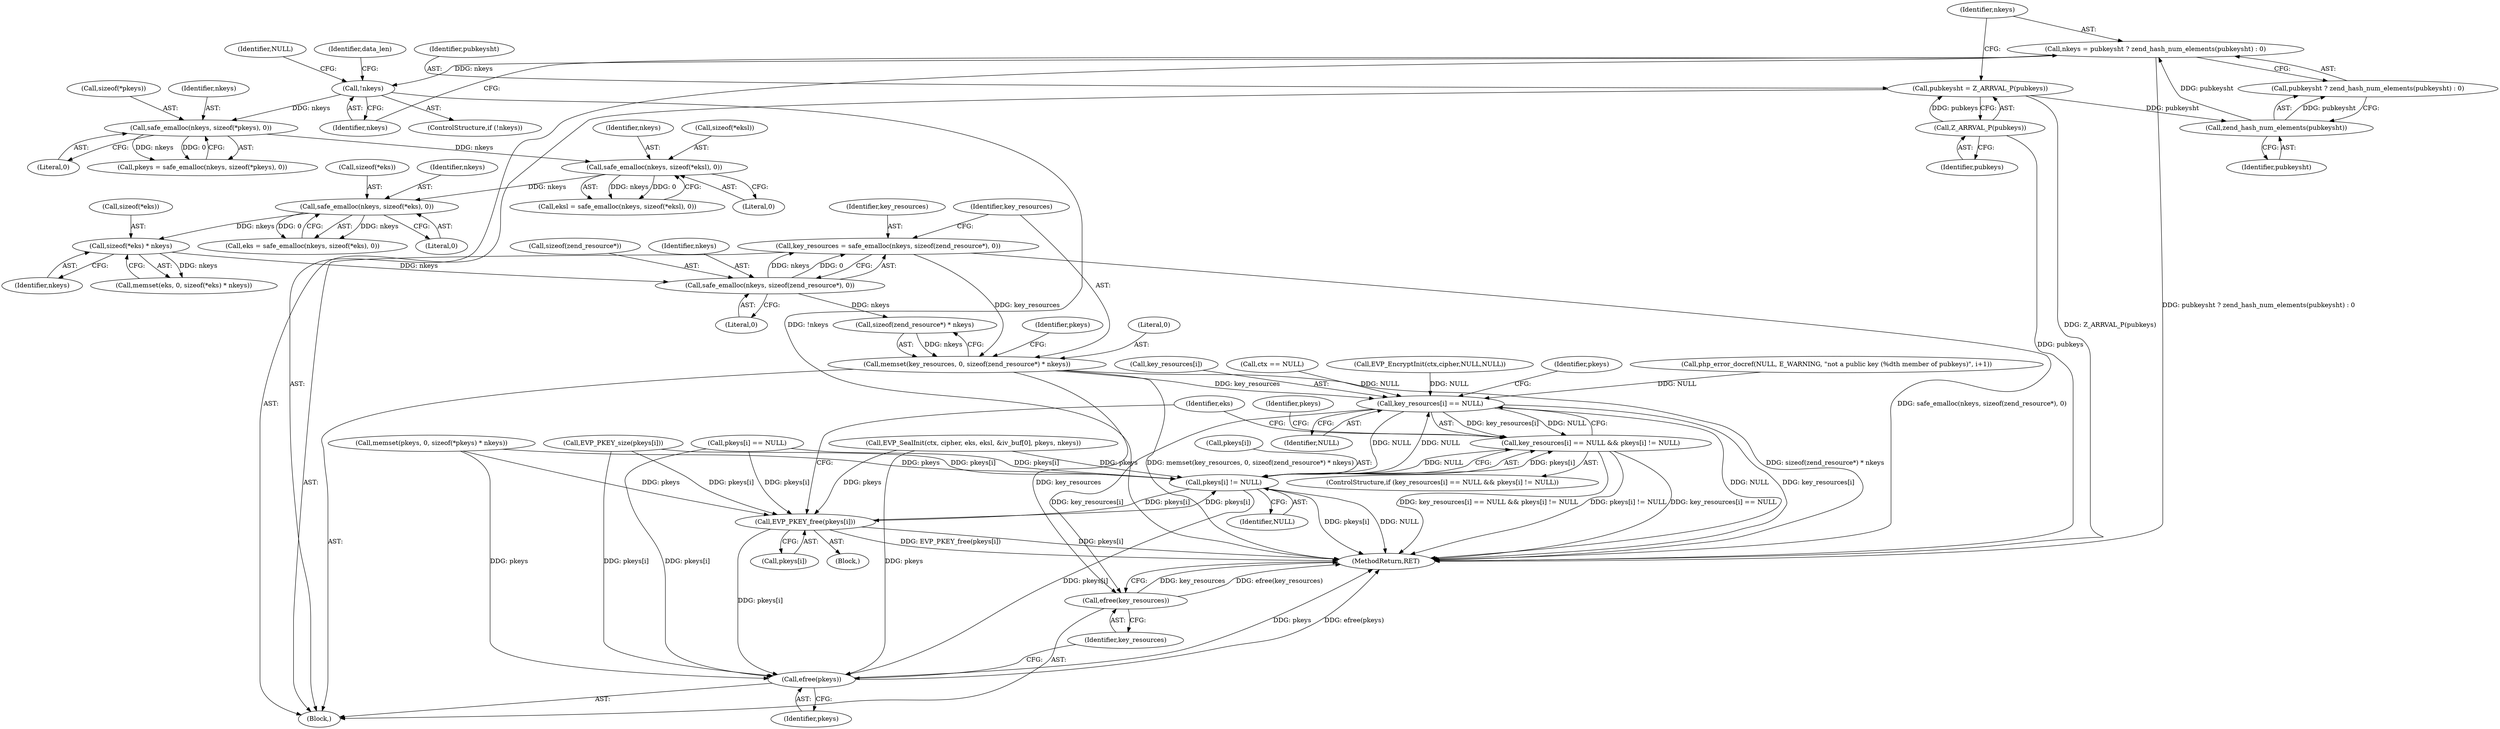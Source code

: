 digraph "0_php_73cabfedf519298e1a11192699f44d53c529315e@pointer" {
"1000258" [label="(Call,key_resources = safe_emalloc(nkeys, sizeof(zend_resource*), 0))"];
"1000260" [label="(Call,safe_emalloc(nkeys, sizeof(zend_resource*), 0))"];
"1000253" [label="(Call,sizeof(*eks) * nkeys)"];
"1000244" [label="(Call,safe_emalloc(nkeys, sizeof(*eks), 0))"];
"1000236" [label="(Call,safe_emalloc(nkeys, sizeof(*eksl), 0))"];
"1000228" [label="(Call,safe_emalloc(nkeys, sizeof(*pkeys), 0))"];
"1000177" [label="(Call,!nkeys)"];
"1000169" [label="(Call,nkeys = pubkeysht ? zend_hash_num_elements(pubkeysht) : 0)"];
"1000173" [label="(Call,zend_hash_num_elements(pubkeysht))"];
"1000165" [label="(Call,pubkeysht = Z_ARRVAL_P(pubkeys))"];
"1000167" [label="(Call,Z_ARRVAL_P(pubkeys))"];
"1000265" [label="(Call,memset(key_resources, 0, sizeof(zend_resource*) * nkeys))"];
"1000502" [label="(Call,key_resources[i] == NULL)"];
"1000501" [label="(Call,key_resources[i] == NULL && pkeys[i] != NULL)"];
"1000507" [label="(Call,pkeys[i] != NULL)"];
"1000513" [label="(Call,EVP_PKEY_free(pkeys[i]))"];
"1000530" [label="(Call,efree(pkeys))"];
"1000532" [label="(Call,efree(key_resources))"];
"1000166" [label="(Identifier,pubkeysht)"];
"1000177" [label="(Call,!nkeys)"];
"1000272" [label="(Call,memset(pkeys, 0, sizeof(*pkeys) * nkeys))"];
"1000532" [label="(Call,efree(key_resources))"];
"1000507" [label="(Call,pkeys[i] != NULL)"];
"1000299" [label="(Call,pkeys[i] == NULL)"];
"1000514" [label="(Call,pkeys[i])"];
"1000500" [label="(ControlStructure,if (key_resources[i] == NULL && pkeys[i] != NULL))"];
"1000259" [label="(Identifier,key_resources)"];
"1000181" [label="(Identifier,NULL)"];
"1000242" [label="(Call,eks = safe_emalloc(nkeys, sizeof(*eks), 0))"];
"1000244" [label="(Call,safe_emalloc(nkeys, sizeof(*eks), 0))"];
"1000249" [label="(Literal,0)"];
"1000266" [label="(Identifier,key_resources)"];
"1000509" [label="(Identifier,pkeys)"];
"1000258" [label="(Call,key_resources = safe_emalloc(nkeys, sizeof(zend_resource*), 0))"];
"1000305" [label="(Call,php_error_docref(NULL, E_WARNING, \"not a public key (%dth member of pubkeys)\", i+1))"];
"1000237" [label="(Identifier,nkeys)"];
"1000261" [label="(Identifier,nkeys)"];
"1000246" [label="(Call,sizeof(*eks))"];
"1000168" [label="(Identifier,pubkeys)"];
"1000508" [label="(Call,pkeys[i])"];
"1000233" [label="(Literal,0)"];
"1000534" [label="(MethodReturn,RET)"];
"1000105" [label="(Block,)"];
"1000173" [label="(Call,zend_hash_num_elements(pubkeysht))"];
"1000262" [label="(Call,sizeof(zend_resource*))"];
"1000228" [label="(Call,safe_emalloc(nkeys, sizeof(*pkeys), 0))"];
"1000171" [label="(Call,pubkeysht ? zend_hash_num_elements(pubkeysht) : 0)"];
"1000501" [label="(Call,key_resources[i] == NULL && pkeys[i] != NULL)"];
"1000230" [label="(Call,sizeof(*pkeys))"];
"1000506" [label="(Identifier,NULL)"];
"1000229" [label="(Identifier,nkeys)"];
"1000241" [label="(Literal,0)"];
"1000519" [label="(Identifier,eks)"];
"1000254" [label="(Call,sizeof(*eks))"];
"1000267" [label="(Literal,0)"];
"1000531" [label="(Identifier,pkeys)"];
"1000253" [label="(Call,sizeof(*eks) * nkeys)"];
"1000264" [label="(Literal,0)"];
"1000169" [label="(Call,nkeys = pubkeysht ? zend_hash_num_elements(pubkeysht) : 0)"];
"1000170" [label="(Identifier,nkeys)"];
"1000257" [label="(Identifier,nkeys)"];
"1000530" [label="(Call,efree(pkeys))"];
"1000238" [label="(Call,sizeof(*eksl))"];
"1000273" [label="(Identifier,pkeys)"];
"1000245" [label="(Identifier,nkeys)"];
"1000503" [label="(Call,key_resources[i])"];
"1000511" [label="(Identifier,NULL)"];
"1000176" [label="(ControlStructure,if (!nkeys))"];
"1000165" [label="(Call,pubkeysht = Z_ARRVAL_P(pubkeys))"];
"1000513" [label="(Call,EVP_PKEY_free(pkeys[i]))"];
"1000236" [label="(Call,safe_emalloc(nkeys, sizeof(*eksl), 0))"];
"1000502" [label="(Call,key_resources[i] == NULL)"];
"1000333" [label="(Call,ctx == NULL)"];
"1000174" [label="(Identifier,pubkeysht)"];
"1000320" [label="(Call,EVP_PKEY_size(pkeys[i]))"];
"1000186" [label="(Identifier,data_len)"];
"1000178" [label="(Identifier,nkeys)"];
"1000250" [label="(Call,memset(eks, 0, sizeof(*eks) * nkeys))"];
"1000167" [label="(Call,Z_ARRVAL_P(pubkeys))"];
"1000515" [label="(Identifier,pkeys)"];
"1000512" [label="(Block,)"];
"1000533" [label="(Identifier,key_resources)"];
"1000260" [label="(Call,safe_emalloc(nkeys, sizeof(zend_resource*), 0))"];
"1000234" [label="(Call,eksl = safe_emalloc(nkeys, sizeof(*eksl), 0))"];
"1000265" [label="(Call,memset(key_resources, 0, sizeof(zend_resource*) * nkeys))"];
"1000226" [label="(Call,pkeys = safe_emalloc(nkeys, sizeof(*pkeys), 0))"];
"1000337" [label="(Call,EVP_EncryptInit(ctx,cipher,NULL,NULL))"];
"1000268" [label="(Call,sizeof(zend_resource*) * nkeys)"];
"1000359" [label="(Call,EVP_SealInit(ctx, cipher, eks, eksl, &iv_buf[0], pkeys, nkeys))"];
"1000258" -> "1000105"  [label="AST: "];
"1000258" -> "1000260"  [label="CFG: "];
"1000259" -> "1000258"  [label="AST: "];
"1000260" -> "1000258"  [label="AST: "];
"1000266" -> "1000258"  [label="CFG: "];
"1000258" -> "1000534"  [label="DDG: safe_emalloc(nkeys, sizeof(zend_resource*), 0)"];
"1000260" -> "1000258"  [label="DDG: nkeys"];
"1000260" -> "1000258"  [label="DDG: 0"];
"1000258" -> "1000265"  [label="DDG: key_resources"];
"1000260" -> "1000264"  [label="CFG: "];
"1000261" -> "1000260"  [label="AST: "];
"1000262" -> "1000260"  [label="AST: "];
"1000264" -> "1000260"  [label="AST: "];
"1000253" -> "1000260"  [label="DDG: nkeys"];
"1000260" -> "1000268"  [label="DDG: nkeys"];
"1000253" -> "1000250"  [label="AST: "];
"1000253" -> "1000257"  [label="CFG: "];
"1000254" -> "1000253"  [label="AST: "];
"1000257" -> "1000253"  [label="AST: "];
"1000250" -> "1000253"  [label="CFG: "];
"1000253" -> "1000250"  [label="DDG: nkeys"];
"1000244" -> "1000253"  [label="DDG: nkeys"];
"1000244" -> "1000242"  [label="AST: "];
"1000244" -> "1000249"  [label="CFG: "];
"1000245" -> "1000244"  [label="AST: "];
"1000246" -> "1000244"  [label="AST: "];
"1000249" -> "1000244"  [label="AST: "];
"1000242" -> "1000244"  [label="CFG: "];
"1000244" -> "1000242"  [label="DDG: nkeys"];
"1000244" -> "1000242"  [label="DDG: 0"];
"1000236" -> "1000244"  [label="DDG: nkeys"];
"1000236" -> "1000234"  [label="AST: "];
"1000236" -> "1000241"  [label="CFG: "];
"1000237" -> "1000236"  [label="AST: "];
"1000238" -> "1000236"  [label="AST: "];
"1000241" -> "1000236"  [label="AST: "];
"1000234" -> "1000236"  [label="CFG: "];
"1000236" -> "1000234"  [label="DDG: nkeys"];
"1000236" -> "1000234"  [label="DDG: 0"];
"1000228" -> "1000236"  [label="DDG: nkeys"];
"1000228" -> "1000226"  [label="AST: "];
"1000228" -> "1000233"  [label="CFG: "];
"1000229" -> "1000228"  [label="AST: "];
"1000230" -> "1000228"  [label="AST: "];
"1000233" -> "1000228"  [label="AST: "];
"1000226" -> "1000228"  [label="CFG: "];
"1000228" -> "1000226"  [label="DDG: nkeys"];
"1000228" -> "1000226"  [label="DDG: 0"];
"1000177" -> "1000228"  [label="DDG: nkeys"];
"1000177" -> "1000176"  [label="AST: "];
"1000177" -> "1000178"  [label="CFG: "];
"1000178" -> "1000177"  [label="AST: "];
"1000181" -> "1000177"  [label="CFG: "];
"1000186" -> "1000177"  [label="CFG: "];
"1000177" -> "1000534"  [label="DDG: !nkeys"];
"1000169" -> "1000177"  [label="DDG: nkeys"];
"1000169" -> "1000105"  [label="AST: "];
"1000169" -> "1000171"  [label="CFG: "];
"1000170" -> "1000169"  [label="AST: "];
"1000171" -> "1000169"  [label="AST: "];
"1000178" -> "1000169"  [label="CFG: "];
"1000169" -> "1000534"  [label="DDG: pubkeysht ? zend_hash_num_elements(pubkeysht) : 0"];
"1000173" -> "1000169"  [label="DDG: pubkeysht"];
"1000173" -> "1000171"  [label="AST: "];
"1000173" -> "1000174"  [label="CFG: "];
"1000174" -> "1000173"  [label="AST: "];
"1000171" -> "1000173"  [label="CFG: "];
"1000173" -> "1000171"  [label="DDG: pubkeysht"];
"1000165" -> "1000173"  [label="DDG: pubkeysht"];
"1000165" -> "1000105"  [label="AST: "];
"1000165" -> "1000167"  [label="CFG: "];
"1000166" -> "1000165"  [label="AST: "];
"1000167" -> "1000165"  [label="AST: "];
"1000170" -> "1000165"  [label="CFG: "];
"1000165" -> "1000534"  [label="DDG: Z_ARRVAL_P(pubkeys)"];
"1000167" -> "1000165"  [label="DDG: pubkeys"];
"1000167" -> "1000168"  [label="CFG: "];
"1000168" -> "1000167"  [label="AST: "];
"1000167" -> "1000534"  [label="DDG: pubkeys"];
"1000265" -> "1000105"  [label="AST: "];
"1000265" -> "1000268"  [label="CFG: "];
"1000266" -> "1000265"  [label="AST: "];
"1000267" -> "1000265"  [label="AST: "];
"1000268" -> "1000265"  [label="AST: "];
"1000273" -> "1000265"  [label="CFG: "];
"1000265" -> "1000534"  [label="DDG: memset(key_resources, 0, sizeof(zend_resource*) * nkeys)"];
"1000265" -> "1000534"  [label="DDG: sizeof(zend_resource*) * nkeys"];
"1000268" -> "1000265"  [label="DDG: nkeys"];
"1000265" -> "1000502"  [label="DDG: key_resources"];
"1000265" -> "1000532"  [label="DDG: key_resources"];
"1000502" -> "1000501"  [label="AST: "];
"1000502" -> "1000506"  [label="CFG: "];
"1000503" -> "1000502"  [label="AST: "];
"1000506" -> "1000502"  [label="AST: "];
"1000509" -> "1000502"  [label="CFG: "];
"1000501" -> "1000502"  [label="CFG: "];
"1000502" -> "1000534"  [label="DDG: NULL"];
"1000502" -> "1000534"  [label="DDG: key_resources[i]"];
"1000502" -> "1000501"  [label="DDG: key_resources[i]"];
"1000502" -> "1000501"  [label="DDG: NULL"];
"1000507" -> "1000502"  [label="DDG: NULL"];
"1000305" -> "1000502"  [label="DDG: NULL"];
"1000337" -> "1000502"  [label="DDG: NULL"];
"1000333" -> "1000502"  [label="DDG: NULL"];
"1000502" -> "1000507"  [label="DDG: NULL"];
"1000502" -> "1000532"  [label="DDG: key_resources[i]"];
"1000501" -> "1000500"  [label="AST: "];
"1000501" -> "1000507"  [label="CFG: "];
"1000507" -> "1000501"  [label="AST: "];
"1000515" -> "1000501"  [label="CFG: "];
"1000519" -> "1000501"  [label="CFG: "];
"1000501" -> "1000534"  [label="DDG: pkeys[i] != NULL"];
"1000501" -> "1000534"  [label="DDG: key_resources[i] == NULL"];
"1000501" -> "1000534"  [label="DDG: key_resources[i] == NULL && pkeys[i] != NULL"];
"1000507" -> "1000501"  [label="DDG: pkeys[i]"];
"1000507" -> "1000501"  [label="DDG: NULL"];
"1000507" -> "1000511"  [label="CFG: "];
"1000508" -> "1000507"  [label="AST: "];
"1000511" -> "1000507"  [label="AST: "];
"1000507" -> "1000534"  [label="DDG: NULL"];
"1000507" -> "1000534"  [label="DDG: pkeys[i]"];
"1000513" -> "1000507"  [label="DDG: pkeys[i]"];
"1000359" -> "1000507"  [label="DDG: pkeys"];
"1000299" -> "1000507"  [label="DDG: pkeys[i]"];
"1000272" -> "1000507"  [label="DDG: pkeys"];
"1000320" -> "1000507"  [label="DDG: pkeys[i]"];
"1000507" -> "1000513"  [label="DDG: pkeys[i]"];
"1000507" -> "1000530"  [label="DDG: pkeys[i]"];
"1000513" -> "1000512"  [label="AST: "];
"1000513" -> "1000514"  [label="CFG: "];
"1000514" -> "1000513"  [label="AST: "];
"1000519" -> "1000513"  [label="CFG: "];
"1000513" -> "1000534"  [label="DDG: EVP_PKEY_free(pkeys[i])"];
"1000513" -> "1000534"  [label="DDG: pkeys[i]"];
"1000359" -> "1000513"  [label="DDG: pkeys"];
"1000299" -> "1000513"  [label="DDG: pkeys[i]"];
"1000272" -> "1000513"  [label="DDG: pkeys"];
"1000320" -> "1000513"  [label="DDG: pkeys[i]"];
"1000513" -> "1000530"  [label="DDG: pkeys[i]"];
"1000530" -> "1000105"  [label="AST: "];
"1000530" -> "1000531"  [label="CFG: "];
"1000531" -> "1000530"  [label="AST: "];
"1000533" -> "1000530"  [label="CFG: "];
"1000530" -> "1000534"  [label="DDG: pkeys"];
"1000530" -> "1000534"  [label="DDG: efree(pkeys)"];
"1000359" -> "1000530"  [label="DDG: pkeys"];
"1000299" -> "1000530"  [label="DDG: pkeys[i]"];
"1000272" -> "1000530"  [label="DDG: pkeys"];
"1000320" -> "1000530"  [label="DDG: pkeys[i]"];
"1000532" -> "1000105"  [label="AST: "];
"1000532" -> "1000533"  [label="CFG: "];
"1000533" -> "1000532"  [label="AST: "];
"1000534" -> "1000532"  [label="CFG: "];
"1000532" -> "1000534"  [label="DDG: key_resources"];
"1000532" -> "1000534"  [label="DDG: efree(key_resources)"];
}
